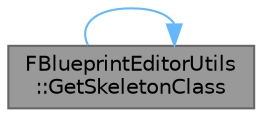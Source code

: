 digraph "FBlueprintEditorUtils::GetSkeletonClass"
{
 // INTERACTIVE_SVG=YES
 // LATEX_PDF_SIZE
  bgcolor="transparent";
  edge [fontname=Helvetica,fontsize=10,labelfontname=Helvetica,labelfontsize=10];
  node [fontname=Helvetica,fontsize=10,shape=box,height=0.2,width=0.4];
  rankdir="LR";
  Node1 [id="Node000001",label="FBlueprintEditorUtils\l::GetSkeletonClass",height=0.2,width=0.4,color="gray40", fillcolor="grey60", style="filled", fontcolor="black",tooltip="Helper function to get the SkeletonClass, returns nullptr for UClasses that are not generated by a UB..."];
  Node1 -> Node1 [id="edge1_Node000001_Node000001",color="steelblue1",style="solid",tooltip=" "];
}
